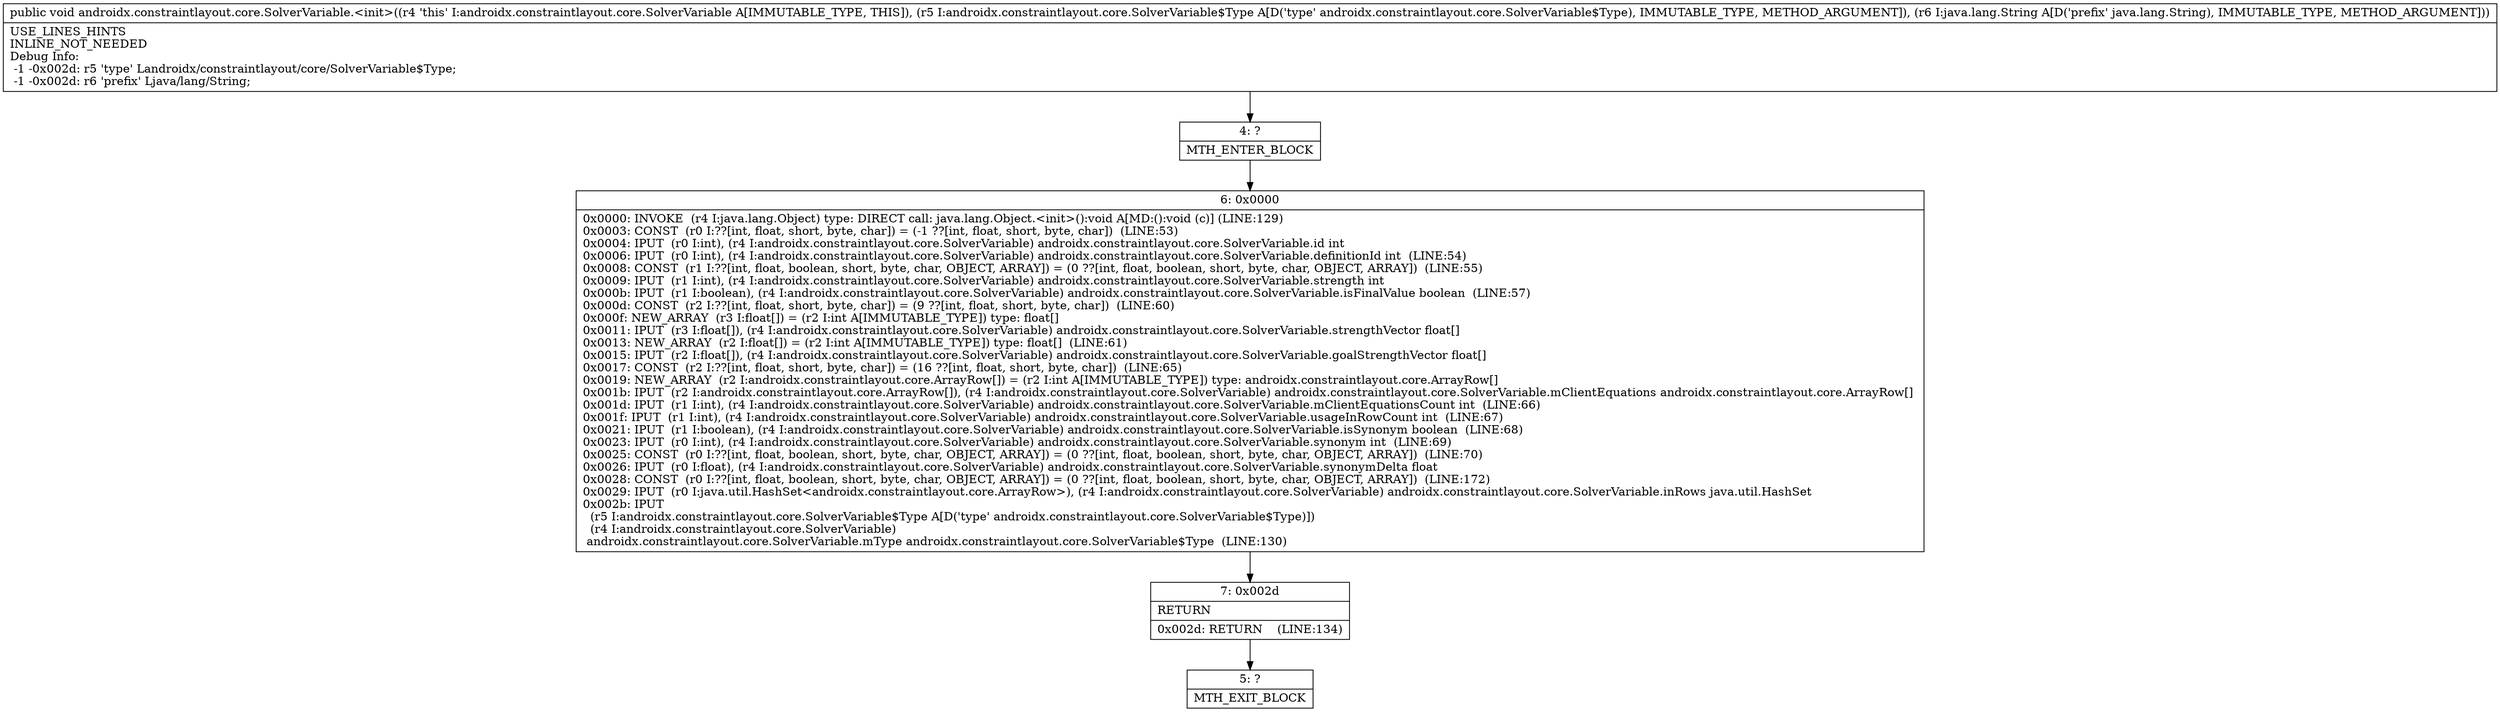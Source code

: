 digraph "CFG forandroidx.constraintlayout.core.SolverVariable.\<init\>(Landroidx\/constraintlayout\/core\/SolverVariable$Type;Ljava\/lang\/String;)V" {
Node_4 [shape=record,label="{4\:\ ?|MTH_ENTER_BLOCK\l}"];
Node_6 [shape=record,label="{6\:\ 0x0000|0x0000: INVOKE  (r4 I:java.lang.Object) type: DIRECT call: java.lang.Object.\<init\>():void A[MD:():void (c)] (LINE:129)\l0x0003: CONST  (r0 I:??[int, float, short, byte, char]) = (\-1 ??[int, float, short, byte, char])  (LINE:53)\l0x0004: IPUT  (r0 I:int), (r4 I:androidx.constraintlayout.core.SolverVariable) androidx.constraintlayout.core.SolverVariable.id int \l0x0006: IPUT  (r0 I:int), (r4 I:androidx.constraintlayout.core.SolverVariable) androidx.constraintlayout.core.SolverVariable.definitionId int  (LINE:54)\l0x0008: CONST  (r1 I:??[int, float, boolean, short, byte, char, OBJECT, ARRAY]) = (0 ??[int, float, boolean, short, byte, char, OBJECT, ARRAY])  (LINE:55)\l0x0009: IPUT  (r1 I:int), (r4 I:androidx.constraintlayout.core.SolverVariable) androidx.constraintlayout.core.SolverVariable.strength int \l0x000b: IPUT  (r1 I:boolean), (r4 I:androidx.constraintlayout.core.SolverVariable) androidx.constraintlayout.core.SolverVariable.isFinalValue boolean  (LINE:57)\l0x000d: CONST  (r2 I:??[int, float, short, byte, char]) = (9 ??[int, float, short, byte, char])  (LINE:60)\l0x000f: NEW_ARRAY  (r3 I:float[]) = (r2 I:int A[IMMUTABLE_TYPE]) type: float[] \l0x0011: IPUT  (r3 I:float[]), (r4 I:androidx.constraintlayout.core.SolverVariable) androidx.constraintlayout.core.SolverVariable.strengthVector float[] \l0x0013: NEW_ARRAY  (r2 I:float[]) = (r2 I:int A[IMMUTABLE_TYPE]) type: float[]  (LINE:61)\l0x0015: IPUT  (r2 I:float[]), (r4 I:androidx.constraintlayout.core.SolverVariable) androidx.constraintlayout.core.SolverVariable.goalStrengthVector float[] \l0x0017: CONST  (r2 I:??[int, float, short, byte, char]) = (16 ??[int, float, short, byte, char])  (LINE:65)\l0x0019: NEW_ARRAY  (r2 I:androidx.constraintlayout.core.ArrayRow[]) = (r2 I:int A[IMMUTABLE_TYPE]) type: androidx.constraintlayout.core.ArrayRow[] \l0x001b: IPUT  (r2 I:androidx.constraintlayout.core.ArrayRow[]), (r4 I:androidx.constraintlayout.core.SolverVariable) androidx.constraintlayout.core.SolverVariable.mClientEquations androidx.constraintlayout.core.ArrayRow[] \l0x001d: IPUT  (r1 I:int), (r4 I:androidx.constraintlayout.core.SolverVariable) androidx.constraintlayout.core.SolverVariable.mClientEquationsCount int  (LINE:66)\l0x001f: IPUT  (r1 I:int), (r4 I:androidx.constraintlayout.core.SolverVariable) androidx.constraintlayout.core.SolverVariable.usageInRowCount int  (LINE:67)\l0x0021: IPUT  (r1 I:boolean), (r4 I:androidx.constraintlayout.core.SolverVariable) androidx.constraintlayout.core.SolverVariable.isSynonym boolean  (LINE:68)\l0x0023: IPUT  (r0 I:int), (r4 I:androidx.constraintlayout.core.SolverVariable) androidx.constraintlayout.core.SolverVariable.synonym int  (LINE:69)\l0x0025: CONST  (r0 I:??[int, float, boolean, short, byte, char, OBJECT, ARRAY]) = (0 ??[int, float, boolean, short, byte, char, OBJECT, ARRAY])  (LINE:70)\l0x0026: IPUT  (r0 I:float), (r4 I:androidx.constraintlayout.core.SolverVariable) androidx.constraintlayout.core.SolverVariable.synonymDelta float \l0x0028: CONST  (r0 I:??[int, float, boolean, short, byte, char, OBJECT, ARRAY]) = (0 ??[int, float, boolean, short, byte, char, OBJECT, ARRAY])  (LINE:172)\l0x0029: IPUT  (r0 I:java.util.HashSet\<androidx.constraintlayout.core.ArrayRow\>), (r4 I:androidx.constraintlayout.core.SolverVariable) androidx.constraintlayout.core.SolverVariable.inRows java.util.HashSet \l0x002b: IPUT  \l  (r5 I:androidx.constraintlayout.core.SolverVariable$Type A[D('type' androidx.constraintlayout.core.SolverVariable$Type)])\l  (r4 I:androidx.constraintlayout.core.SolverVariable)\l androidx.constraintlayout.core.SolverVariable.mType androidx.constraintlayout.core.SolverVariable$Type  (LINE:130)\l}"];
Node_7 [shape=record,label="{7\:\ 0x002d|RETURN\l|0x002d: RETURN    (LINE:134)\l}"];
Node_5 [shape=record,label="{5\:\ ?|MTH_EXIT_BLOCK\l}"];
MethodNode[shape=record,label="{public void androidx.constraintlayout.core.SolverVariable.\<init\>((r4 'this' I:androidx.constraintlayout.core.SolverVariable A[IMMUTABLE_TYPE, THIS]), (r5 I:androidx.constraintlayout.core.SolverVariable$Type A[D('type' androidx.constraintlayout.core.SolverVariable$Type), IMMUTABLE_TYPE, METHOD_ARGUMENT]), (r6 I:java.lang.String A[D('prefix' java.lang.String), IMMUTABLE_TYPE, METHOD_ARGUMENT]))  | USE_LINES_HINTS\lINLINE_NOT_NEEDED\lDebug Info:\l  \-1 \-0x002d: r5 'type' Landroidx\/constraintlayout\/core\/SolverVariable$Type;\l  \-1 \-0x002d: r6 'prefix' Ljava\/lang\/String;\l}"];
MethodNode -> Node_4;Node_4 -> Node_6;
Node_6 -> Node_7;
Node_7 -> Node_5;
}

